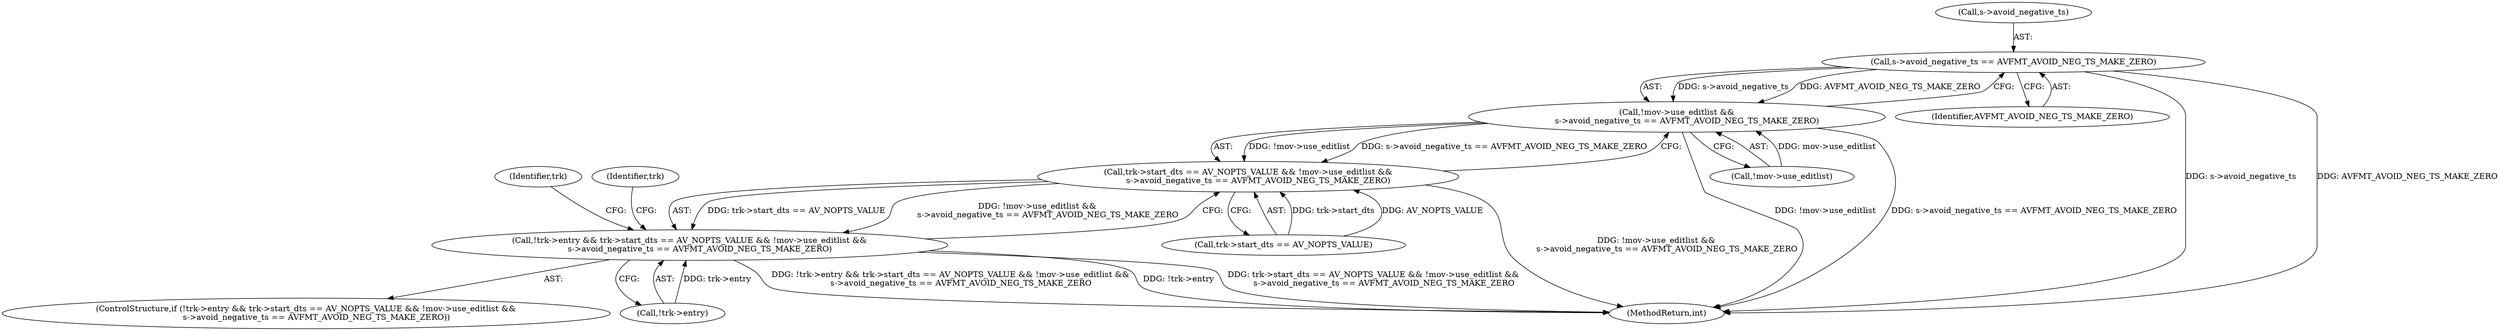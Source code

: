 digraph "0_FFmpeg_3a2d21bc5f97aa0161db3ae731fc2732be6108b8@pointer" {
"1001042" [label="(Call,s->avoid_negative_ts == AVFMT_AVOID_NEG_TS_MAKE_ZERO)"];
"1001037" [label="(Call,!mov->use_editlist &&\n        s->avoid_negative_ts == AVFMT_AVOID_NEG_TS_MAKE_ZERO)"];
"1001031" [label="(Call,trk->start_dts == AV_NOPTS_VALUE && !mov->use_editlist &&\n        s->avoid_negative_ts == AVFMT_AVOID_NEG_TS_MAKE_ZERO)"];
"1001026" [label="(Call,!trk->entry && trk->start_dts == AV_NOPTS_VALUE && !mov->use_editlist &&\n        s->avoid_negative_ts == AVFMT_AVOID_NEG_TS_MAKE_ZERO)"];
"1001025" [label="(ControlStructure,if (!trk->entry && trk->start_dts == AV_NOPTS_VALUE && !mov->use_editlist &&\n        s->avoid_negative_ts == AVFMT_AVOID_NEG_TS_MAKE_ZERO))"];
"1001046" [label="(Identifier,AVFMT_AVOID_NEG_TS_MAKE_ZERO)"];
"1001026" [label="(Call,!trk->entry && trk->start_dts == AV_NOPTS_VALUE && !mov->use_editlist &&\n        s->avoid_negative_ts == AVFMT_AVOID_NEG_TS_MAKE_ZERO)"];
"1001027" [label="(Call,!trk->entry)"];
"1001032" [label="(Call,trk->start_dts == AV_NOPTS_VALUE)"];
"1001042" [label="(Call,s->avoid_negative_ts == AVFMT_AVOID_NEG_TS_MAKE_ZERO)"];
"1001037" [label="(Call,!mov->use_editlist &&\n        s->avoid_negative_ts == AVFMT_AVOID_NEG_TS_MAKE_ZERO)"];
"1001043" [label="(Call,s->avoid_negative_ts)"];
"1001038" [label="(Call,!mov->use_editlist)"];
"1001031" [label="(Call,trk->start_dts == AV_NOPTS_VALUE && !mov->use_editlist &&\n        s->avoid_negative_ts == AVFMT_AVOID_NEG_TS_MAKE_ZERO)"];
"1001052" [label="(Identifier,trk)"];
"1001466" [label="(MethodReturn,int)"];
"1001066" [label="(Identifier,trk)"];
"1001042" -> "1001037"  [label="AST: "];
"1001042" -> "1001046"  [label="CFG: "];
"1001043" -> "1001042"  [label="AST: "];
"1001046" -> "1001042"  [label="AST: "];
"1001037" -> "1001042"  [label="CFG: "];
"1001042" -> "1001466"  [label="DDG: s->avoid_negative_ts"];
"1001042" -> "1001466"  [label="DDG: AVFMT_AVOID_NEG_TS_MAKE_ZERO"];
"1001042" -> "1001037"  [label="DDG: s->avoid_negative_ts"];
"1001042" -> "1001037"  [label="DDG: AVFMT_AVOID_NEG_TS_MAKE_ZERO"];
"1001037" -> "1001031"  [label="AST: "];
"1001037" -> "1001038"  [label="CFG: "];
"1001038" -> "1001037"  [label="AST: "];
"1001031" -> "1001037"  [label="CFG: "];
"1001037" -> "1001466"  [label="DDG: !mov->use_editlist"];
"1001037" -> "1001466"  [label="DDG: s->avoid_negative_ts == AVFMT_AVOID_NEG_TS_MAKE_ZERO"];
"1001037" -> "1001031"  [label="DDG: !mov->use_editlist"];
"1001037" -> "1001031"  [label="DDG: s->avoid_negative_ts == AVFMT_AVOID_NEG_TS_MAKE_ZERO"];
"1001038" -> "1001037"  [label="DDG: mov->use_editlist"];
"1001031" -> "1001026"  [label="AST: "];
"1001031" -> "1001032"  [label="CFG: "];
"1001032" -> "1001031"  [label="AST: "];
"1001026" -> "1001031"  [label="CFG: "];
"1001031" -> "1001466"  [label="DDG: !mov->use_editlist &&\n        s->avoid_negative_ts == AVFMT_AVOID_NEG_TS_MAKE_ZERO"];
"1001031" -> "1001026"  [label="DDG: trk->start_dts == AV_NOPTS_VALUE"];
"1001031" -> "1001026"  [label="DDG: !mov->use_editlist &&\n        s->avoid_negative_ts == AVFMT_AVOID_NEG_TS_MAKE_ZERO"];
"1001032" -> "1001031"  [label="DDG: trk->start_dts"];
"1001032" -> "1001031"  [label="DDG: AV_NOPTS_VALUE"];
"1001026" -> "1001025"  [label="AST: "];
"1001026" -> "1001027"  [label="CFG: "];
"1001027" -> "1001026"  [label="AST: "];
"1001052" -> "1001026"  [label="CFG: "];
"1001066" -> "1001026"  [label="CFG: "];
"1001026" -> "1001466"  [label="DDG: !trk->entry && trk->start_dts == AV_NOPTS_VALUE && !mov->use_editlist &&\n        s->avoid_negative_ts == AVFMT_AVOID_NEG_TS_MAKE_ZERO"];
"1001026" -> "1001466"  [label="DDG: !trk->entry"];
"1001026" -> "1001466"  [label="DDG: trk->start_dts == AV_NOPTS_VALUE && !mov->use_editlist &&\n        s->avoid_negative_ts == AVFMT_AVOID_NEG_TS_MAKE_ZERO"];
"1001027" -> "1001026"  [label="DDG: trk->entry"];
}
